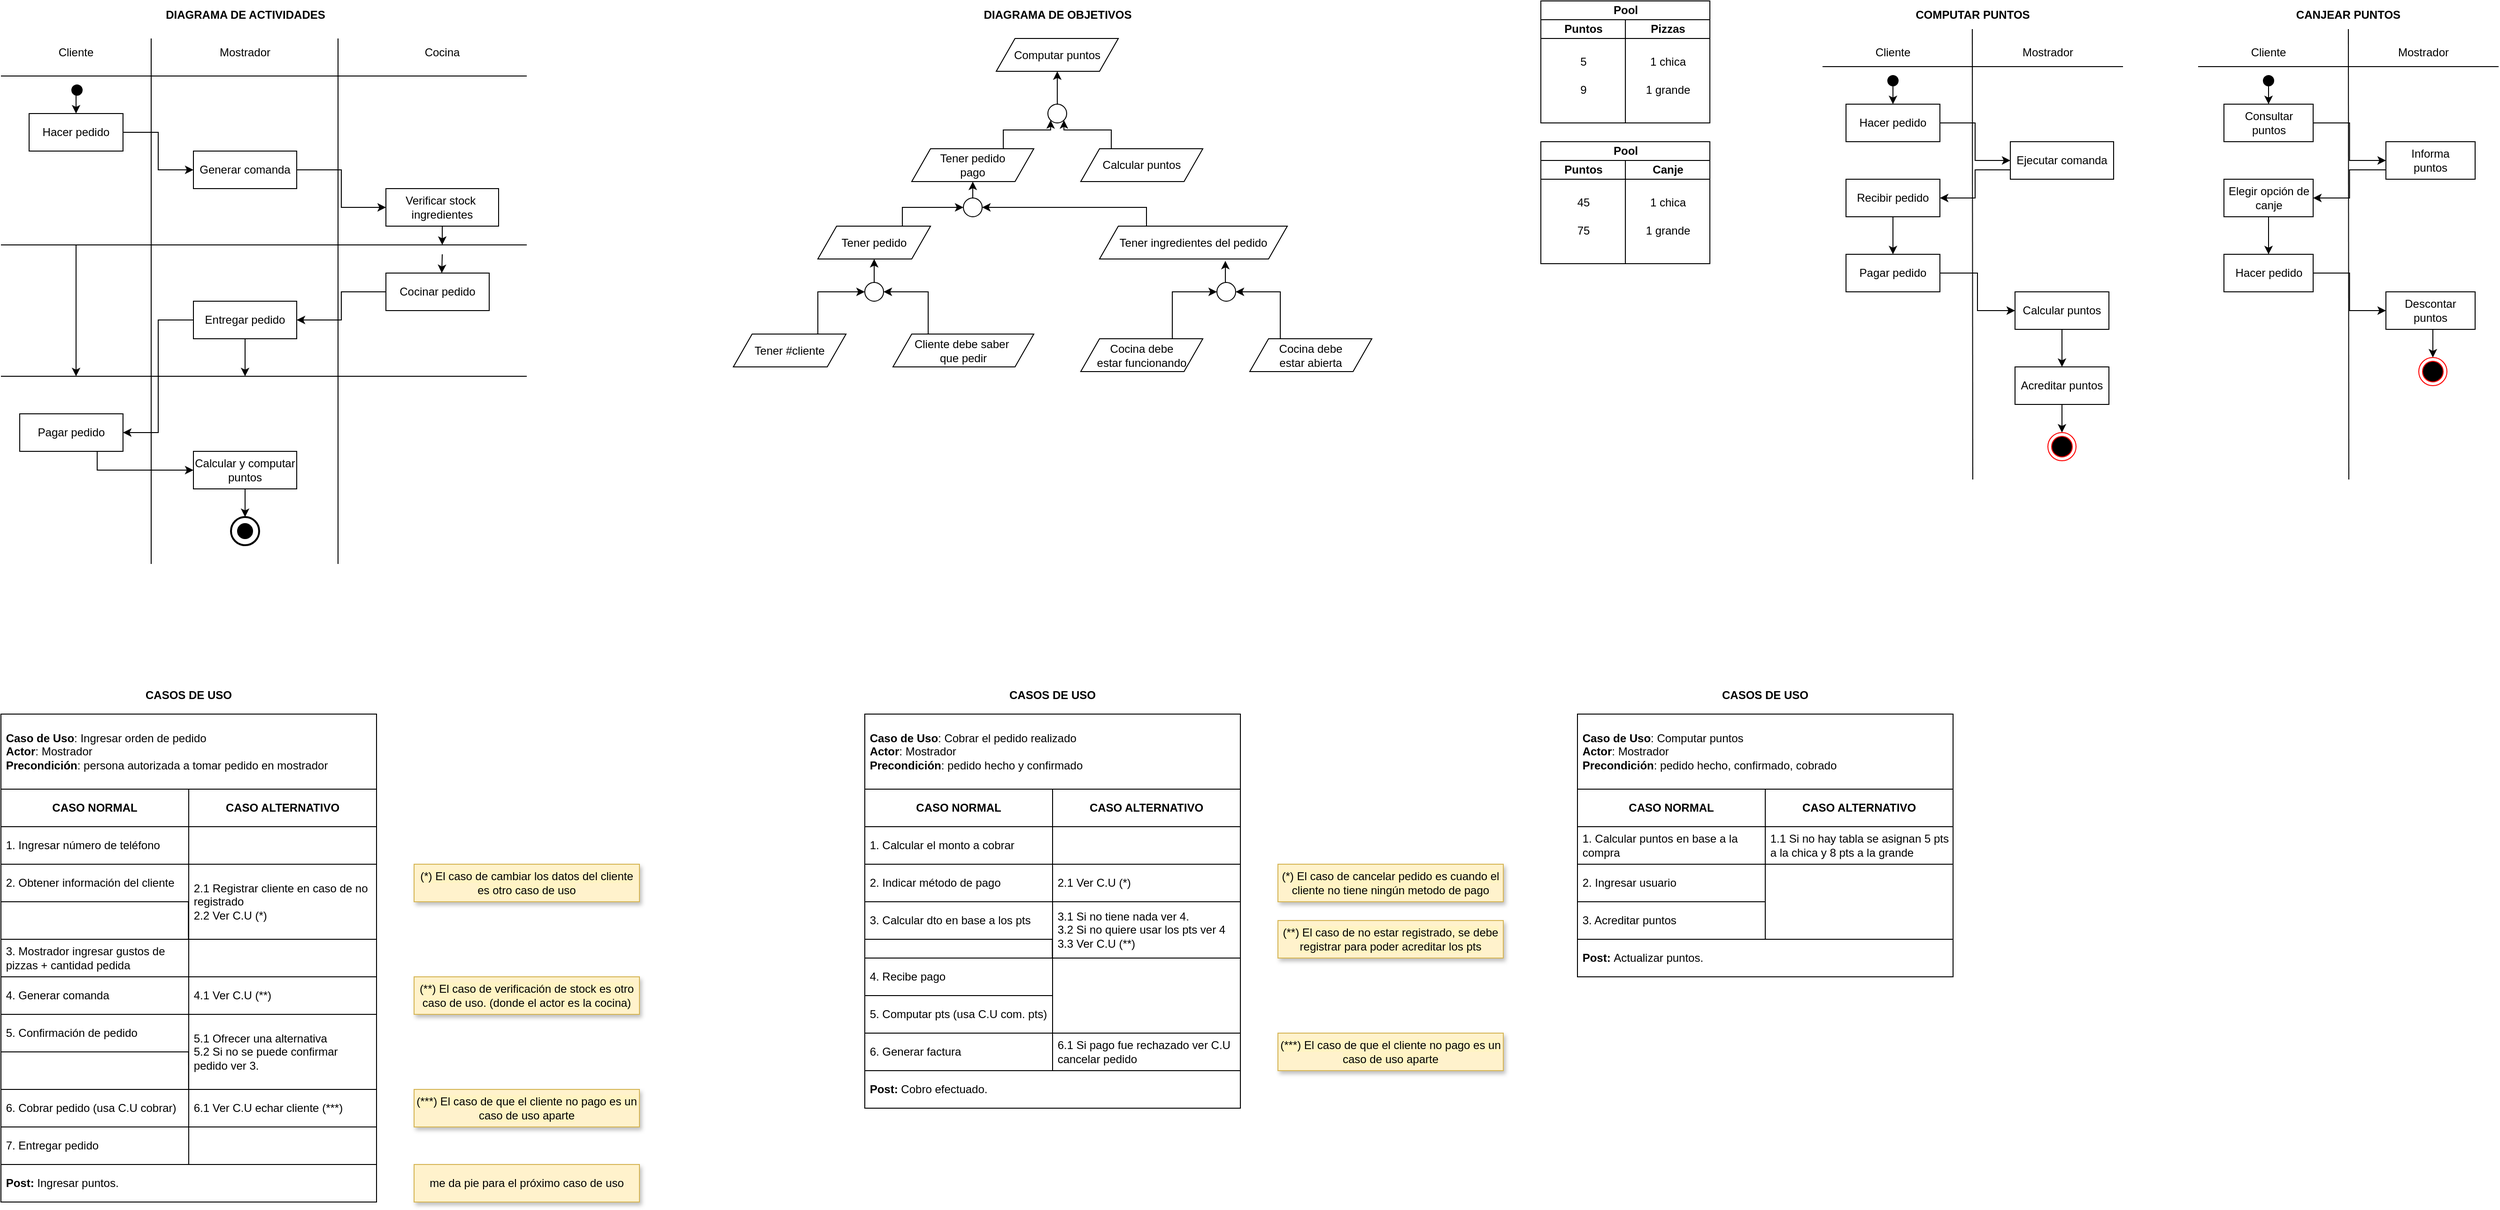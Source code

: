 <mxfile version="21.1.5" type="github">
  <diagram name="Página-1" id="UnZ4PWPG2ShkcQ402A7c">
    <mxGraphModel dx="1550" dy="751" grid="1" gridSize="10" guides="1" tooltips="1" connect="1" arrows="1" fold="1" page="1" pageScale="1" pageWidth="1200" pageHeight="1600" math="0" shadow="0">
      <root>
        <mxCell id="0" />
        <mxCell id="1" parent="0" />
        <mxCell id="7tXcXWrHPfZ0aU3fu_mt-1" value="" style="endArrow=none;html=1;rounded=0;" parent="1" edge="1">
          <mxGeometry width="50" height="50" relative="1" as="geometry">
            <mxPoint x="240" y="120" as="sourcePoint" />
            <mxPoint x="800" y="120" as="targetPoint" />
          </mxGeometry>
        </mxCell>
        <mxCell id="7tXcXWrHPfZ0aU3fu_mt-2" value="" style="endArrow=none;html=1;rounded=0;" parent="1" edge="1">
          <mxGeometry width="50" height="50" relative="1" as="geometry">
            <mxPoint x="400" y="640" as="sourcePoint" />
            <mxPoint x="400" y="80" as="targetPoint" />
          </mxGeometry>
        </mxCell>
        <mxCell id="7tXcXWrHPfZ0aU3fu_mt-3" value="" style="endArrow=none;html=1;rounded=0;" parent="1" edge="1">
          <mxGeometry width="50" height="50" relative="1" as="geometry">
            <mxPoint x="599" y="640" as="sourcePoint" />
            <mxPoint x="599" y="80" as="targetPoint" />
          </mxGeometry>
        </mxCell>
        <mxCell id="7tXcXWrHPfZ0aU3fu_mt-5" value="Cliente" style="text;html=1;strokeColor=none;fillColor=none;align=center;verticalAlign=middle;whiteSpace=wrap;rounded=0;" parent="1" vertex="1">
          <mxGeometry x="290" y="80" width="60" height="30" as="geometry" />
        </mxCell>
        <mxCell id="7tXcXWrHPfZ0aU3fu_mt-6" value="Mostrador" style="text;html=1;strokeColor=none;fillColor=none;align=center;verticalAlign=middle;whiteSpace=wrap;rounded=0;" parent="1" vertex="1">
          <mxGeometry x="470" y="80" width="60" height="30" as="geometry" />
        </mxCell>
        <mxCell id="7tXcXWrHPfZ0aU3fu_mt-7" value="Cocina" style="text;html=1;strokeColor=none;fillColor=none;align=center;verticalAlign=middle;whiteSpace=wrap;rounded=0;" parent="1" vertex="1">
          <mxGeometry x="680" y="80" width="60" height="30" as="geometry" />
        </mxCell>
        <mxCell id="7tXcXWrHPfZ0aU3fu_mt-25" style="edgeStyle=orthogonalEdgeStyle;rounded=0;orthogonalLoop=1;jettySize=auto;html=1;exitX=1;exitY=0.5;exitDx=0;exitDy=0;entryX=0;entryY=0.5;entryDx=0;entryDy=0;" parent="1" source="7tXcXWrHPfZ0aU3fu_mt-8" target="7tXcXWrHPfZ0aU3fu_mt-9" edge="1">
          <mxGeometry relative="1" as="geometry" />
        </mxCell>
        <mxCell id="7tXcXWrHPfZ0aU3fu_mt-8" value="Hacer pedido" style="rounded=0;whiteSpace=wrap;html=1;" parent="1" vertex="1">
          <mxGeometry x="270" y="160" width="100" height="40" as="geometry" />
        </mxCell>
        <mxCell id="7tXcXWrHPfZ0aU3fu_mt-26" style="edgeStyle=orthogonalEdgeStyle;rounded=0;orthogonalLoop=1;jettySize=auto;html=1;exitX=1;exitY=0.5;exitDx=0;exitDy=0;entryX=0;entryY=0.5;entryDx=0;entryDy=0;" parent="1" source="7tXcXWrHPfZ0aU3fu_mt-9" target="7tXcXWrHPfZ0aU3fu_mt-10" edge="1">
          <mxGeometry relative="1" as="geometry" />
        </mxCell>
        <mxCell id="7tXcXWrHPfZ0aU3fu_mt-9" value="Generar comanda" style="rounded=0;whiteSpace=wrap;html=1;" parent="1" vertex="1">
          <mxGeometry x="445" y="200" width="110" height="40" as="geometry" />
        </mxCell>
        <mxCell id="7tXcXWrHPfZ0aU3fu_mt-27" style="edgeStyle=orthogonalEdgeStyle;rounded=0;orthogonalLoop=1;jettySize=auto;html=1;exitX=0.5;exitY=1;exitDx=0;exitDy=0;" parent="1" source="7tXcXWrHPfZ0aU3fu_mt-10" edge="1">
          <mxGeometry relative="1" as="geometry">
            <mxPoint x="710" y="300" as="targetPoint" />
          </mxGeometry>
        </mxCell>
        <mxCell id="7tXcXWrHPfZ0aU3fu_mt-10" value="Verificar stock&amp;nbsp;&lt;br&gt;ingredientes" style="rounded=0;whiteSpace=wrap;html=1;" parent="1" vertex="1">
          <mxGeometry x="650" y="240" width="120" height="40" as="geometry" />
        </mxCell>
        <mxCell id="7tXcXWrHPfZ0aU3fu_mt-29" style="edgeStyle=orthogonalEdgeStyle;rounded=0;orthogonalLoop=1;jettySize=auto;html=1;exitX=0;exitY=0.5;exitDx=0;exitDy=0;entryX=1;entryY=0.5;entryDx=0;entryDy=0;" parent="1" source="7tXcXWrHPfZ0aU3fu_mt-11" target="7tXcXWrHPfZ0aU3fu_mt-12" edge="1">
          <mxGeometry relative="1" as="geometry" />
        </mxCell>
        <mxCell id="7tXcXWrHPfZ0aU3fu_mt-11" value="Cocinar pedido" style="rounded=0;whiteSpace=wrap;html=1;" parent="1" vertex="1">
          <mxGeometry x="650" y="330" width="110" height="40" as="geometry" />
        </mxCell>
        <mxCell id="7tXcXWrHPfZ0aU3fu_mt-30" style="edgeStyle=orthogonalEdgeStyle;rounded=0;orthogonalLoop=1;jettySize=auto;html=1;exitX=0.5;exitY=1;exitDx=0;exitDy=0;" parent="1" source="7tXcXWrHPfZ0aU3fu_mt-12" edge="1">
          <mxGeometry relative="1" as="geometry">
            <mxPoint x="500" y="440" as="targetPoint" />
          </mxGeometry>
        </mxCell>
        <mxCell id="7tXcXWrHPfZ0aU3fu_mt-31" style="edgeStyle=orthogonalEdgeStyle;rounded=0;orthogonalLoop=1;jettySize=auto;html=1;exitX=0;exitY=0.5;exitDx=0;exitDy=0;entryX=1;entryY=0.5;entryDx=0;entryDy=0;" parent="1" source="7tXcXWrHPfZ0aU3fu_mt-12" target="7tXcXWrHPfZ0aU3fu_mt-15" edge="1">
          <mxGeometry relative="1" as="geometry" />
        </mxCell>
        <mxCell id="7tXcXWrHPfZ0aU3fu_mt-12" value="Entregar pedido" style="rounded=0;whiteSpace=wrap;html=1;" parent="1" vertex="1">
          <mxGeometry x="445" y="360" width="110" height="40" as="geometry" />
        </mxCell>
        <mxCell id="7tXcXWrHPfZ0aU3fu_mt-13" value="" style="endArrow=none;html=1;rounded=0;" parent="1" edge="1">
          <mxGeometry width="50" height="50" relative="1" as="geometry">
            <mxPoint x="240" y="300" as="sourcePoint" />
            <mxPoint x="800" y="300" as="targetPoint" />
          </mxGeometry>
        </mxCell>
        <mxCell id="7tXcXWrHPfZ0aU3fu_mt-14" value="" style="endArrow=none;html=1;rounded=0;" parent="1" edge="1">
          <mxGeometry width="50" height="50" relative="1" as="geometry">
            <mxPoint x="240" y="440" as="sourcePoint" />
            <mxPoint x="800" y="440" as="targetPoint" />
          </mxGeometry>
        </mxCell>
        <mxCell id="7tXcXWrHPfZ0aU3fu_mt-32" style="edgeStyle=orthogonalEdgeStyle;rounded=0;orthogonalLoop=1;jettySize=auto;html=1;exitX=0.75;exitY=1;exitDx=0;exitDy=0;" parent="1" source="7tXcXWrHPfZ0aU3fu_mt-15" target="7tXcXWrHPfZ0aU3fu_mt-16" edge="1">
          <mxGeometry relative="1" as="geometry" />
        </mxCell>
        <mxCell id="7tXcXWrHPfZ0aU3fu_mt-15" value="Pagar pedido" style="rounded=0;whiteSpace=wrap;html=1;" parent="1" vertex="1">
          <mxGeometry x="260" y="480" width="110" height="40" as="geometry" />
        </mxCell>
        <mxCell id="7tXcXWrHPfZ0aU3fu_mt-33" style="edgeStyle=orthogonalEdgeStyle;rounded=0;orthogonalLoop=1;jettySize=auto;html=1;exitX=0.5;exitY=1;exitDx=0;exitDy=0;entryX=0.5;entryY=0;entryDx=0;entryDy=0;entryPerimeter=0;" parent="1" source="7tXcXWrHPfZ0aU3fu_mt-16" target="7tXcXWrHPfZ0aU3fu_mt-18" edge="1">
          <mxGeometry relative="1" as="geometry" />
        </mxCell>
        <mxCell id="7tXcXWrHPfZ0aU3fu_mt-16" value="Calcular y computar&lt;br&gt;puntos" style="rounded=0;whiteSpace=wrap;html=1;" parent="1" vertex="1">
          <mxGeometry x="445" y="520" width="110" height="40" as="geometry" />
        </mxCell>
        <mxCell id="7tXcXWrHPfZ0aU3fu_mt-20" value="" style="group" parent="1" vertex="1" connectable="0">
          <mxGeometry x="485" y="590" width="30" height="30" as="geometry" />
        </mxCell>
        <mxCell id="7tXcXWrHPfZ0aU3fu_mt-18" value="" style="strokeWidth=2;html=1;shape=mxgraph.flowchart.start_2;whiteSpace=wrap;" parent="7tXcXWrHPfZ0aU3fu_mt-20" vertex="1">
          <mxGeometry width="30" height="30" as="geometry" />
        </mxCell>
        <mxCell id="7tXcXWrHPfZ0aU3fu_mt-19" value="" style="strokeWidth=2;html=1;shape=mxgraph.flowchart.start_2;whiteSpace=wrap;fillColor=#000000;" parent="7tXcXWrHPfZ0aU3fu_mt-20" vertex="1">
          <mxGeometry x="7.5" y="7.5" width="15" height="15" as="geometry" />
        </mxCell>
        <mxCell id="7tXcXWrHPfZ0aU3fu_mt-24" style="edgeStyle=orthogonalEdgeStyle;rounded=0;orthogonalLoop=1;jettySize=auto;html=1;exitX=0.5;exitY=1;exitDx=0;exitDy=0;exitPerimeter=0;entryX=0.5;entryY=0;entryDx=0;entryDy=0;" parent="1" source="7tXcXWrHPfZ0aU3fu_mt-22" target="7tXcXWrHPfZ0aU3fu_mt-8" edge="1">
          <mxGeometry relative="1" as="geometry" />
        </mxCell>
        <mxCell id="7tXcXWrHPfZ0aU3fu_mt-22" value="" style="strokeWidth=2;html=1;shape=mxgraph.flowchart.start_2;whiteSpace=wrap;fillColor=#000000;" parent="1" vertex="1">
          <mxGeometry x="316" y="130" width="10" height="10" as="geometry" />
        </mxCell>
        <mxCell id="7tXcXWrHPfZ0aU3fu_mt-34" value="" style="endArrow=classic;html=1;rounded=0;" parent="1" edge="1">
          <mxGeometry width="50" height="50" relative="1" as="geometry">
            <mxPoint x="320" y="300" as="sourcePoint" />
            <mxPoint x="320" y="440" as="targetPoint" />
          </mxGeometry>
        </mxCell>
        <mxCell id="7tXcXWrHPfZ0aU3fu_mt-35" value="" style="endArrow=classic;html=1;rounded=0;" parent="1" edge="1">
          <mxGeometry width="50" height="50" relative="1" as="geometry">
            <mxPoint x="710" y="310" as="sourcePoint" />
            <mxPoint x="709.5" y="330" as="targetPoint" />
          </mxGeometry>
        </mxCell>
        <mxCell id="7tXcXWrHPfZ0aU3fu_mt-36" value="&lt;b&gt;DIAGRAMA DE ACTIVIDADES&lt;/b&gt;" style="text;html=1;strokeColor=none;fillColor=none;align=center;verticalAlign=middle;whiteSpace=wrap;rounded=0;" parent="1" vertex="1">
          <mxGeometry x="397.5" y="40" width="205" height="30" as="geometry" />
        </mxCell>
        <mxCell id="7tXcXWrHPfZ0aU3fu_mt-37" value="Computar puntos" style="shape=parallelogram;perimeter=parallelogramPerimeter;whiteSpace=wrap;html=1;fixedSize=1;" parent="1" vertex="1">
          <mxGeometry x="1300" y="80" width="130" height="35" as="geometry" />
        </mxCell>
        <mxCell id="7tXcXWrHPfZ0aU3fu_mt-39" style="edgeStyle=orthogonalEdgeStyle;rounded=0;orthogonalLoop=1;jettySize=auto;html=1;exitX=0.5;exitY=0;exitDx=0;exitDy=0;exitPerimeter=0;entryX=0.5;entryY=1;entryDx=0;entryDy=0;" parent="1" source="7tXcXWrHPfZ0aU3fu_mt-38" target="7tXcXWrHPfZ0aU3fu_mt-37" edge="1">
          <mxGeometry relative="1" as="geometry" />
        </mxCell>
        <mxCell id="7tXcXWrHPfZ0aU3fu_mt-38" value="" style="verticalLabelPosition=bottom;verticalAlign=top;html=1;shape=mxgraph.flowchart.on-page_reference;" parent="1" vertex="1">
          <mxGeometry x="1355" y="150" width="20" height="20" as="geometry" />
        </mxCell>
        <mxCell id="7tXcXWrHPfZ0aU3fu_mt-45" style="edgeStyle=orthogonalEdgeStyle;rounded=0;orthogonalLoop=1;jettySize=auto;html=1;exitX=0.25;exitY=0;exitDx=0;exitDy=0;entryX=0.855;entryY=0.855;entryDx=0;entryDy=0;entryPerimeter=0;" parent="1" source="7tXcXWrHPfZ0aU3fu_mt-40" target="7tXcXWrHPfZ0aU3fu_mt-38" edge="1">
          <mxGeometry relative="1" as="geometry" />
        </mxCell>
        <mxCell id="7tXcXWrHPfZ0aU3fu_mt-40" value="Calcular puntos" style="shape=parallelogram;perimeter=parallelogramPerimeter;whiteSpace=wrap;html=1;fixedSize=1;" parent="1" vertex="1">
          <mxGeometry x="1390" y="197.5" width="130" height="35" as="geometry" />
        </mxCell>
        <mxCell id="7tXcXWrHPfZ0aU3fu_mt-44" style="edgeStyle=orthogonalEdgeStyle;rounded=0;orthogonalLoop=1;jettySize=auto;html=1;exitX=0.75;exitY=0;exitDx=0;exitDy=0;entryX=0.145;entryY=0.855;entryDx=0;entryDy=0;entryPerimeter=0;" parent="1" source="7tXcXWrHPfZ0aU3fu_mt-41" target="7tXcXWrHPfZ0aU3fu_mt-38" edge="1">
          <mxGeometry relative="1" as="geometry" />
        </mxCell>
        <mxCell id="7tXcXWrHPfZ0aU3fu_mt-41" value="Tener pedido &lt;br&gt;pago" style="shape=parallelogram;perimeter=parallelogramPerimeter;whiteSpace=wrap;html=1;fixedSize=1;" parent="1" vertex="1">
          <mxGeometry x="1210" y="197.5" width="130" height="35" as="geometry" />
        </mxCell>
        <mxCell id="7tXcXWrHPfZ0aU3fu_mt-47" style="edgeStyle=orthogonalEdgeStyle;rounded=0;orthogonalLoop=1;jettySize=auto;html=1;exitX=0.5;exitY=0;exitDx=0;exitDy=0;exitPerimeter=0;entryX=0.5;entryY=1;entryDx=0;entryDy=0;" parent="1" source="7tXcXWrHPfZ0aU3fu_mt-46" target="7tXcXWrHPfZ0aU3fu_mt-41" edge="1">
          <mxGeometry relative="1" as="geometry" />
        </mxCell>
        <mxCell id="7tXcXWrHPfZ0aU3fu_mt-46" value="" style="verticalLabelPosition=bottom;verticalAlign=top;html=1;shape=mxgraph.flowchart.on-page_reference;" parent="1" vertex="1">
          <mxGeometry x="1265" y="250" width="20" height="20" as="geometry" />
        </mxCell>
        <mxCell id="7tXcXWrHPfZ0aU3fu_mt-49" style="edgeStyle=orthogonalEdgeStyle;rounded=0;orthogonalLoop=1;jettySize=auto;html=1;exitX=0.25;exitY=0;exitDx=0;exitDy=0;entryX=1;entryY=0.5;entryDx=0;entryDy=0;entryPerimeter=0;" parent="1" source="7tXcXWrHPfZ0aU3fu_mt-48" target="7tXcXWrHPfZ0aU3fu_mt-46" edge="1">
          <mxGeometry relative="1" as="geometry" />
        </mxCell>
        <mxCell id="7tXcXWrHPfZ0aU3fu_mt-48" value="Tener ingredientes del pedido" style="shape=parallelogram;perimeter=parallelogramPerimeter;whiteSpace=wrap;html=1;fixedSize=1;" parent="1" vertex="1">
          <mxGeometry x="1410" y="280" width="200" height="35" as="geometry" />
        </mxCell>
        <mxCell id="7tXcXWrHPfZ0aU3fu_mt-51" style="edgeStyle=orthogonalEdgeStyle;rounded=0;orthogonalLoop=1;jettySize=auto;html=1;exitX=0.75;exitY=0;exitDx=0;exitDy=0;entryX=0;entryY=0.5;entryDx=0;entryDy=0;entryPerimeter=0;" parent="1" source="7tXcXWrHPfZ0aU3fu_mt-50" target="7tXcXWrHPfZ0aU3fu_mt-46" edge="1">
          <mxGeometry relative="1" as="geometry" />
        </mxCell>
        <mxCell id="7tXcXWrHPfZ0aU3fu_mt-50" value="Tener pedido" style="shape=parallelogram;perimeter=parallelogramPerimeter;whiteSpace=wrap;html=1;fixedSize=1;" parent="1" vertex="1">
          <mxGeometry x="1110" y="280" width="120" height="35" as="geometry" />
        </mxCell>
        <mxCell id="7tXcXWrHPfZ0aU3fu_mt-54" style="edgeStyle=orthogonalEdgeStyle;rounded=0;orthogonalLoop=1;jettySize=auto;html=1;exitX=0.5;exitY=0;exitDx=0;exitDy=0;exitPerimeter=0;entryX=0.5;entryY=1;entryDx=0;entryDy=0;" parent="1" source="7tXcXWrHPfZ0aU3fu_mt-52" target="7tXcXWrHPfZ0aU3fu_mt-50" edge="1">
          <mxGeometry relative="1" as="geometry" />
        </mxCell>
        <mxCell id="7tXcXWrHPfZ0aU3fu_mt-52" value="" style="verticalLabelPosition=bottom;verticalAlign=top;html=1;shape=mxgraph.flowchart.on-page_reference;" parent="1" vertex="1">
          <mxGeometry x="1160" y="340" width="20" height="20" as="geometry" />
        </mxCell>
        <mxCell id="7tXcXWrHPfZ0aU3fu_mt-57" style="edgeStyle=orthogonalEdgeStyle;rounded=0;orthogonalLoop=1;jettySize=auto;html=1;exitX=0.75;exitY=0;exitDx=0;exitDy=0;entryX=0;entryY=0.5;entryDx=0;entryDy=0;entryPerimeter=0;" parent="1" source="7tXcXWrHPfZ0aU3fu_mt-55" target="7tXcXWrHPfZ0aU3fu_mt-52" edge="1">
          <mxGeometry relative="1" as="geometry" />
        </mxCell>
        <mxCell id="7tXcXWrHPfZ0aU3fu_mt-55" value="Tener #cliente" style="shape=parallelogram;perimeter=parallelogramPerimeter;whiteSpace=wrap;html=1;fixedSize=1;" parent="1" vertex="1">
          <mxGeometry x="1020" y="395" width="120" height="35" as="geometry" />
        </mxCell>
        <mxCell id="7tXcXWrHPfZ0aU3fu_mt-58" style="edgeStyle=orthogonalEdgeStyle;rounded=0;orthogonalLoop=1;jettySize=auto;html=1;exitX=0.25;exitY=0;exitDx=0;exitDy=0;entryX=1;entryY=0.5;entryDx=0;entryDy=0;entryPerimeter=0;" parent="1" source="7tXcXWrHPfZ0aU3fu_mt-56" target="7tXcXWrHPfZ0aU3fu_mt-52" edge="1">
          <mxGeometry relative="1" as="geometry" />
        </mxCell>
        <mxCell id="7tXcXWrHPfZ0aU3fu_mt-56" value="Cliente debe saber&amp;nbsp;&lt;br&gt;que pedir" style="shape=parallelogram;perimeter=parallelogramPerimeter;whiteSpace=wrap;html=1;fixedSize=1;" parent="1" vertex="1">
          <mxGeometry x="1190" y="395" width="150" height="35" as="geometry" />
        </mxCell>
        <mxCell id="7tXcXWrHPfZ0aU3fu_mt-60" style="edgeStyle=orthogonalEdgeStyle;rounded=0;orthogonalLoop=1;jettySize=auto;html=1;exitX=0.5;exitY=0;exitDx=0;exitDy=0;exitPerimeter=0;entryX=0.67;entryY=1.057;entryDx=0;entryDy=0;entryPerimeter=0;" parent="1" source="7tXcXWrHPfZ0aU3fu_mt-59" target="7tXcXWrHPfZ0aU3fu_mt-48" edge="1">
          <mxGeometry relative="1" as="geometry" />
        </mxCell>
        <mxCell id="7tXcXWrHPfZ0aU3fu_mt-59" value="" style="verticalLabelPosition=bottom;verticalAlign=top;html=1;shape=mxgraph.flowchart.on-page_reference;" parent="1" vertex="1">
          <mxGeometry x="1535" y="340" width="20" height="20" as="geometry" />
        </mxCell>
        <mxCell id="7tXcXWrHPfZ0aU3fu_mt-64" style="edgeStyle=orthogonalEdgeStyle;rounded=0;orthogonalLoop=1;jettySize=auto;html=1;exitX=0.25;exitY=0;exitDx=0;exitDy=0;entryX=1;entryY=0.5;entryDx=0;entryDy=0;entryPerimeter=0;" parent="1" source="7tXcXWrHPfZ0aU3fu_mt-61" target="7tXcXWrHPfZ0aU3fu_mt-59" edge="1">
          <mxGeometry relative="1" as="geometry" />
        </mxCell>
        <mxCell id="7tXcXWrHPfZ0aU3fu_mt-61" value="Cocina debe &lt;br&gt;estar&amp;nbsp;abierta" style="shape=parallelogram;perimeter=parallelogramPerimeter;whiteSpace=wrap;html=1;fixedSize=1;" parent="1" vertex="1">
          <mxGeometry x="1570" y="400" width="130" height="35" as="geometry" />
        </mxCell>
        <mxCell id="7tXcXWrHPfZ0aU3fu_mt-63" style="edgeStyle=orthogonalEdgeStyle;rounded=0;orthogonalLoop=1;jettySize=auto;html=1;exitX=0.75;exitY=0;exitDx=0;exitDy=0;entryX=0;entryY=0.5;entryDx=0;entryDy=0;entryPerimeter=0;" parent="1" source="7tXcXWrHPfZ0aU3fu_mt-62" target="7tXcXWrHPfZ0aU3fu_mt-59" edge="1">
          <mxGeometry relative="1" as="geometry" />
        </mxCell>
        <mxCell id="7tXcXWrHPfZ0aU3fu_mt-62" value="Cocina debe &lt;br&gt;estar funcionando" style="shape=parallelogram;perimeter=parallelogramPerimeter;whiteSpace=wrap;html=1;fixedSize=1;" parent="1" vertex="1">
          <mxGeometry x="1390" y="400" width="130" height="35" as="geometry" />
        </mxCell>
        <mxCell id="7tXcXWrHPfZ0aU3fu_mt-65" value="&lt;b&gt;DIAGRAMA DE OBJETIVOS&lt;/b&gt;" style="text;html=1;strokeColor=none;fillColor=none;align=center;verticalAlign=middle;whiteSpace=wrap;rounded=0;" parent="1" vertex="1">
          <mxGeometry x="1262.5" y="40" width="205" height="30" as="geometry" />
        </mxCell>
        <mxCell id="7tXcXWrHPfZ0aU3fu_mt-66" value="Pool" style="swimlane;childLayout=stackLayout;resizeParent=1;resizeParentMax=0;startSize=20;html=1;" parent="1" vertex="1">
          <mxGeometry x="1880" y="40" width="180" height="130" as="geometry">
            <mxRectangle x="860" y="470" width="70" height="30" as="alternateBounds" />
          </mxGeometry>
        </mxCell>
        <mxCell id="7tXcXWrHPfZ0aU3fu_mt-67" value="Puntos" style="swimlane;startSize=20;html=1;" parent="7tXcXWrHPfZ0aU3fu_mt-66" vertex="1">
          <mxGeometry y="20" width="90" height="110" as="geometry" />
        </mxCell>
        <mxCell id="7tXcXWrHPfZ0aU3fu_mt-72" value="9" style="text;html=1;align=center;verticalAlign=middle;resizable=0;points=[];autosize=1;strokeColor=none;fillColor=none;" parent="7tXcXWrHPfZ0aU3fu_mt-67" vertex="1">
          <mxGeometry x="30.0" y="60" width="30" height="30" as="geometry" />
        </mxCell>
        <mxCell id="7tXcXWrHPfZ0aU3fu_mt-70" value="5" style="text;html=1;align=center;verticalAlign=middle;resizable=0;points=[];autosize=1;strokeColor=none;fillColor=none;" parent="7tXcXWrHPfZ0aU3fu_mt-67" vertex="1">
          <mxGeometry x="30" y="30" width="30" height="30" as="geometry" />
        </mxCell>
        <mxCell id="7tXcXWrHPfZ0aU3fu_mt-68" value="Pizzas" style="swimlane;startSize=20;html=1;" parent="7tXcXWrHPfZ0aU3fu_mt-66" vertex="1">
          <mxGeometry x="90" y="20" width="90" height="110" as="geometry" />
        </mxCell>
        <mxCell id="7tXcXWrHPfZ0aU3fu_mt-71" value="1 chica" style="text;html=1;align=center;verticalAlign=middle;resizable=0;points=[];autosize=1;strokeColor=none;fillColor=none;" parent="7tXcXWrHPfZ0aU3fu_mt-68" vertex="1">
          <mxGeometry x="15.0" y="30" width="60" height="30" as="geometry" />
        </mxCell>
        <mxCell id="7tXcXWrHPfZ0aU3fu_mt-73" value="1 grande" style="text;html=1;align=center;verticalAlign=middle;resizable=0;points=[];autosize=1;strokeColor=none;fillColor=none;" parent="7tXcXWrHPfZ0aU3fu_mt-68" vertex="1">
          <mxGeometry x="10.0" y="60" width="70" height="30" as="geometry" />
        </mxCell>
        <mxCell id="7tXcXWrHPfZ0aU3fu_mt-76" value="Pool" style="swimlane;childLayout=stackLayout;resizeParent=1;resizeParentMax=0;startSize=20;html=1;" parent="1" vertex="1">
          <mxGeometry x="1880" y="190" width="180" height="130" as="geometry">
            <mxRectangle x="860" y="470" width="70" height="30" as="alternateBounds" />
          </mxGeometry>
        </mxCell>
        <mxCell id="7tXcXWrHPfZ0aU3fu_mt-77" value="Puntos" style="swimlane;startSize=20;html=1;" parent="7tXcXWrHPfZ0aU3fu_mt-76" vertex="1">
          <mxGeometry y="20" width="90" height="110" as="geometry" />
        </mxCell>
        <mxCell id="7tXcXWrHPfZ0aU3fu_mt-78" value="75" style="text;html=1;align=center;verticalAlign=middle;resizable=0;points=[];autosize=1;strokeColor=none;fillColor=none;" parent="7tXcXWrHPfZ0aU3fu_mt-77" vertex="1">
          <mxGeometry x="25.0" y="60" width="40" height="30" as="geometry" />
        </mxCell>
        <mxCell id="7tXcXWrHPfZ0aU3fu_mt-79" value="45" style="text;html=1;align=center;verticalAlign=middle;resizable=0;points=[];autosize=1;strokeColor=none;fillColor=none;" parent="7tXcXWrHPfZ0aU3fu_mt-77" vertex="1">
          <mxGeometry x="25" y="30" width="40" height="30" as="geometry" />
        </mxCell>
        <mxCell id="7tXcXWrHPfZ0aU3fu_mt-80" value="Canje" style="swimlane;startSize=20;html=1;" parent="7tXcXWrHPfZ0aU3fu_mt-76" vertex="1">
          <mxGeometry x="90" y="20" width="90" height="110" as="geometry" />
        </mxCell>
        <mxCell id="7tXcXWrHPfZ0aU3fu_mt-81" value="1 chica" style="text;html=1;align=center;verticalAlign=middle;resizable=0;points=[];autosize=1;strokeColor=none;fillColor=none;" parent="7tXcXWrHPfZ0aU3fu_mt-80" vertex="1">
          <mxGeometry x="15.0" y="30" width="60" height="30" as="geometry" />
        </mxCell>
        <mxCell id="7tXcXWrHPfZ0aU3fu_mt-82" value="1 grande" style="text;html=1;align=center;verticalAlign=middle;resizable=0;points=[];autosize=1;strokeColor=none;fillColor=none;" parent="7tXcXWrHPfZ0aU3fu_mt-80" vertex="1">
          <mxGeometry x="10.0" y="60" width="70" height="30" as="geometry" />
        </mxCell>
        <mxCell id="7tXcXWrHPfZ0aU3fu_mt-83" value="" style="line;strokeWidth=1;rotatable=0;dashed=0;labelPosition=right;align=left;verticalAlign=middle;spacingTop=0;spacingLeft=6;points=[];portConstraint=eastwest;" parent="1" vertex="1">
          <mxGeometry x="2180" y="105" width="320" height="10" as="geometry" />
        </mxCell>
        <mxCell id="7tXcXWrHPfZ0aU3fu_mt-85" value="" style="endArrow=none;html=1;rounded=0;" parent="1" edge="1">
          <mxGeometry width="50" height="50" relative="1" as="geometry">
            <mxPoint x="2339.5" y="70" as="sourcePoint" />
            <mxPoint x="2340" y="550" as="targetPoint" />
          </mxGeometry>
        </mxCell>
        <mxCell id="7tXcXWrHPfZ0aU3fu_mt-86" value="Cliente" style="text;html=1;strokeColor=none;fillColor=none;align=center;verticalAlign=middle;whiteSpace=wrap;rounded=0;" parent="1" vertex="1">
          <mxGeometry x="2225" y="80" width="60" height="30" as="geometry" />
        </mxCell>
        <mxCell id="7tXcXWrHPfZ0aU3fu_mt-87" value="Mostrador" style="text;html=1;strokeColor=none;fillColor=none;align=center;verticalAlign=middle;whiteSpace=wrap;rounded=0;" parent="1" vertex="1">
          <mxGeometry x="2390" y="80" width="60" height="30" as="geometry" />
        </mxCell>
        <mxCell id="7tXcXWrHPfZ0aU3fu_mt-88" value="&lt;b&gt;COMPUTAR PUNTOS&lt;/b&gt;" style="text;html=1;strokeColor=none;fillColor=none;align=center;verticalAlign=middle;whiteSpace=wrap;rounded=0;" parent="1" vertex="1">
          <mxGeometry x="2265" y="40" width="150" height="30" as="geometry" />
        </mxCell>
        <mxCell id="7tXcXWrHPfZ0aU3fu_mt-98" style="edgeStyle=orthogonalEdgeStyle;rounded=0;orthogonalLoop=1;jettySize=auto;html=1;exitX=0.5;exitY=1;exitDx=0;exitDy=0;exitPerimeter=0;entryX=0.5;entryY=0;entryDx=0;entryDy=0;" parent="1" source="7tXcXWrHPfZ0aU3fu_mt-89" target="7tXcXWrHPfZ0aU3fu_mt-90" edge="1">
          <mxGeometry relative="1" as="geometry" />
        </mxCell>
        <mxCell id="7tXcXWrHPfZ0aU3fu_mt-89" value="" style="strokeWidth=2;html=1;shape=mxgraph.flowchart.start_2;whiteSpace=wrap;fillColor=#000000;" parent="1" vertex="1">
          <mxGeometry x="2250" y="120" width="10" height="10" as="geometry" />
        </mxCell>
        <mxCell id="7tXcXWrHPfZ0aU3fu_mt-99" style="edgeStyle=orthogonalEdgeStyle;rounded=0;orthogonalLoop=1;jettySize=auto;html=1;exitX=1;exitY=0.5;exitDx=0;exitDy=0;entryX=0;entryY=0.5;entryDx=0;entryDy=0;" parent="1" source="7tXcXWrHPfZ0aU3fu_mt-90" target="7tXcXWrHPfZ0aU3fu_mt-91" edge="1">
          <mxGeometry relative="1" as="geometry" />
        </mxCell>
        <mxCell id="7tXcXWrHPfZ0aU3fu_mt-90" value="Hacer pedido" style="rounded=0;whiteSpace=wrap;html=1;" parent="1" vertex="1">
          <mxGeometry x="2205" y="150" width="100" height="40" as="geometry" />
        </mxCell>
        <mxCell id="7tXcXWrHPfZ0aU3fu_mt-100" style="edgeStyle=orthogonalEdgeStyle;rounded=0;orthogonalLoop=1;jettySize=auto;html=1;exitX=0;exitY=0.75;exitDx=0;exitDy=0;entryX=1;entryY=0.5;entryDx=0;entryDy=0;" parent="1" source="7tXcXWrHPfZ0aU3fu_mt-91" target="7tXcXWrHPfZ0aU3fu_mt-93" edge="1">
          <mxGeometry relative="1" as="geometry" />
        </mxCell>
        <mxCell id="7tXcXWrHPfZ0aU3fu_mt-91" value="Ejecutar comanda" style="rounded=0;whiteSpace=wrap;html=1;" parent="1" vertex="1">
          <mxGeometry x="2380" y="190" width="110" height="40" as="geometry" />
        </mxCell>
        <mxCell id="7tXcXWrHPfZ0aU3fu_mt-101" style="edgeStyle=orthogonalEdgeStyle;rounded=0;orthogonalLoop=1;jettySize=auto;html=1;exitX=0.5;exitY=1;exitDx=0;exitDy=0;entryX=0.5;entryY=0;entryDx=0;entryDy=0;" parent="1" source="7tXcXWrHPfZ0aU3fu_mt-93" target="7tXcXWrHPfZ0aU3fu_mt-94" edge="1">
          <mxGeometry relative="1" as="geometry" />
        </mxCell>
        <mxCell id="7tXcXWrHPfZ0aU3fu_mt-93" value="Recibir pedido" style="rounded=0;whiteSpace=wrap;html=1;" parent="1" vertex="1">
          <mxGeometry x="2205" y="230" width="100" height="40" as="geometry" />
        </mxCell>
        <mxCell id="7tXcXWrHPfZ0aU3fu_mt-102" style="edgeStyle=orthogonalEdgeStyle;rounded=0;orthogonalLoop=1;jettySize=auto;html=1;exitX=1;exitY=0.5;exitDx=0;exitDy=0;entryX=0;entryY=0.5;entryDx=0;entryDy=0;" parent="1" source="7tXcXWrHPfZ0aU3fu_mt-94" target="7tXcXWrHPfZ0aU3fu_mt-95" edge="1">
          <mxGeometry relative="1" as="geometry" />
        </mxCell>
        <mxCell id="7tXcXWrHPfZ0aU3fu_mt-94" value="Pagar pedido" style="rounded=0;whiteSpace=wrap;html=1;" parent="1" vertex="1">
          <mxGeometry x="2205" y="310" width="100" height="40" as="geometry" />
        </mxCell>
        <mxCell id="7tXcXWrHPfZ0aU3fu_mt-103" style="edgeStyle=orthogonalEdgeStyle;rounded=0;orthogonalLoop=1;jettySize=auto;html=1;exitX=0.5;exitY=1;exitDx=0;exitDy=0;entryX=0.5;entryY=0;entryDx=0;entryDy=0;" parent="1" source="7tXcXWrHPfZ0aU3fu_mt-95" target="7tXcXWrHPfZ0aU3fu_mt-96" edge="1">
          <mxGeometry relative="1" as="geometry" />
        </mxCell>
        <mxCell id="7tXcXWrHPfZ0aU3fu_mt-95" value="Calcular puntos" style="rounded=0;whiteSpace=wrap;html=1;" parent="1" vertex="1">
          <mxGeometry x="2385" y="350" width="100" height="40" as="geometry" />
        </mxCell>
        <mxCell id="7tXcXWrHPfZ0aU3fu_mt-104" style="edgeStyle=orthogonalEdgeStyle;rounded=0;orthogonalLoop=1;jettySize=auto;html=1;exitX=0.5;exitY=1;exitDx=0;exitDy=0;" parent="1" source="7tXcXWrHPfZ0aU3fu_mt-96" target="7tXcXWrHPfZ0aU3fu_mt-97" edge="1">
          <mxGeometry relative="1" as="geometry" />
        </mxCell>
        <mxCell id="7tXcXWrHPfZ0aU3fu_mt-96" value="Acreditar puntos" style="rounded=0;whiteSpace=wrap;html=1;" parent="1" vertex="1">
          <mxGeometry x="2385" y="430" width="100" height="40" as="geometry" />
        </mxCell>
        <mxCell id="7tXcXWrHPfZ0aU3fu_mt-97" value="" style="ellipse;html=1;shape=endState;fillColor=#000000;strokeColor=#ff0000;" parent="1" vertex="1">
          <mxGeometry x="2420" y="500" width="30" height="30" as="geometry" />
        </mxCell>
        <mxCell id="7tXcXWrHPfZ0aU3fu_mt-105" value="" style="line;strokeWidth=1;rotatable=0;dashed=0;labelPosition=right;align=left;verticalAlign=middle;spacingTop=0;spacingLeft=6;points=[];portConstraint=eastwest;" parent="1" vertex="1">
          <mxGeometry x="2580" y="105" width="320" height="10" as="geometry" />
        </mxCell>
        <mxCell id="7tXcXWrHPfZ0aU3fu_mt-106" value="Cliente" style="text;html=1;strokeColor=none;fillColor=none;align=center;verticalAlign=middle;whiteSpace=wrap;rounded=0;" parent="1" vertex="1">
          <mxGeometry x="2625" y="80" width="60" height="30" as="geometry" />
        </mxCell>
        <mxCell id="7tXcXWrHPfZ0aU3fu_mt-107" value="Mostrador" style="text;html=1;strokeColor=none;fillColor=none;align=center;verticalAlign=middle;whiteSpace=wrap;rounded=0;" parent="1" vertex="1">
          <mxGeometry x="2790" y="80" width="60" height="30" as="geometry" />
        </mxCell>
        <mxCell id="7tXcXWrHPfZ0aU3fu_mt-108" style="edgeStyle=orthogonalEdgeStyle;rounded=0;orthogonalLoop=1;jettySize=auto;html=1;exitX=0.5;exitY=1;exitDx=0;exitDy=0;exitPerimeter=0;entryX=0.5;entryY=0;entryDx=0;entryDy=0;" parent="1" source="7tXcXWrHPfZ0aU3fu_mt-109" target="7tXcXWrHPfZ0aU3fu_mt-110" edge="1">
          <mxGeometry relative="1" as="geometry" />
        </mxCell>
        <mxCell id="7tXcXWrHPfZ0aU3fu_mt-109" value="" style="strokeWidth=2;html=1;shape=mxgraph.flowchart.start_2;whiteSpace=wrap;fillColor=#000000;" parent="1" vertex="1">
          <mxGeometry x="2650" y="120" width="10" height="10" as="geometry" />
        </mxCell>
        <mxCell id="7tXcXWrHPfZ0aU3fu_mt-114" style="edgeStyle=orthogonalEdgeStyle;rounded=0;orthogonalLoop=1;jettySize=auto;html=1;exitX=1;exitY=0.5;exitDx=0;exitDy=0;entryX=0;entryY=0.5;entryDx=0;entryDy=0;" parent="1" source="7tXcXWrHPfZ0aU3fu_mt-110" target="7tXcXWrHPfZ0aU3fu_mt-112" edge="1">
          <mxGeometry relative="1" as="geometry" />
        </mxCell>
        <mxCell id="7tXcXWrHPfZ0aU3fu_mt-110" value="Consultar &lt;br&gt;puntos" style="rounded=0;whiteSpace=wrap;html=1;" parent="1" vertex="1">
          <mxGeometry x="2607.5" y="150" width="95" height="40" as="geometry" />
        </mxCell>
        <mxCell id="7tXcXWrHPfZ0aU3fu_mt-111" value="" style="endArrow=none;html=1;rounded=0;" parent="1" edge="1">
          <mxGeometry width="50" height="50" relative="1" as="geometry">
            <mxPoint x="2740" y="70" as="sourcePoint" />
            <mxPoint x="2740.5" y="550" as="targetPoint" />
          </mxGeometry>
        </mxCell>
        <mxCell id="7tXcXWrHPfZ0aU3fu_mt-116" style="edgeStyle=orthogonalEdgeStyle;rounded=0;orthogonalLoop=1;jettySize=auto;html=1;exitX=0;exitY=0.75;exitDx=0;exitDy=0;entryX=1;entryY=0.5;entryDx=0;entryDy=0;" parent="1" source="7tXcXWrHPfZ0aU3fu_mt-112" target="7tXcXWrHPfZ0aU3fu_mt-113" edge="1">
          <mxGeometry relative="1" as="geometry" />
        </mxCell>
        <mxCell id="7tXcXWrHPfZ0aU3fu_mt-112" value="Informa&lt;br&gt;puntos" style="rounded=0;whiteSpace=wrap;html=1;" parent="1" vertex="1">
          <mxGeometry x="2780" y="190" width="95" height="40" as="geometry" />
        </mxCell>
        <mxCell id="7tXcXWrHPfZ0aU3fu_mt-120" style="edgeStyle=orthogonalEdgeStyle;rounded=0;orthogonalLoop=1;jettySize=auto;html=1;exitX=0.5;exitY=1;exitDx=0;exitDy=0;" parent="1" source="7tXcXWrHPfZ0aU3fu_mt-113" target="7tXcXWrHPfZ0aU3fu_mt-117" edge="1">
          <mxGeometry relative="1" as="geometry" />
        </mxCell>
        <mxCell id="7tXcXWrHPfZ0aU3fu_mt-113" value="Elegir opción de&lt;br&gt;canje" style="rounded=0;whiteSpace=wrap;html=1;" parent="1" vertex="1">
          <mxGeometry x="2607.5" y="230" width="95" height="40" as="geometry" />
        </mxCell>
        <mxCell id="7tXcXWrHPfZ0aU3fu_mt-121" style="edgeStyle=orthogonalEdgeStyle;rounded=0;orthogonalLoop=1;jettySize=auto;html=1;exitX=1;exitY=0.5;exitDx=0;exitDy=0;entryX=0;entryY=0.5;entryDx=0;entryDy=0;" parent="1" source="7tXcXWrHPfZ0aU3fu_mt-117" target="7tXcXWrHPfZ0aU3fu_mt-118" edge="1">
          <mxGeometry relative="1" as="geometry" />
        </mxCell>
        <mxCell id="7tXcXWrHPfZ0aU3fu_mt-117" value="Hacer pedido" style="rounded=0;whiteSpace=wrap;html=1;" parent="1" vertex="1">
          <mxGeometry x="2607.5" y="310" width="95" height="40" as="geometry" />
        </mxCell>
        <mxCell id="7tXcXWrHPfZ0aU3fu_mt-122" style="edgeStyle=orthogonalEdgeStyle;rounded=0;orthogonalLoop=1;jettySize=auto;html=1;exitX=0.5;exitY=1;exitDx=0;exitDy=0;entryX=0.5;entryY=0;entryDx=0;entryDy=0;" parent="1" source="7tXcXWrHPfZ0aU3fu_mt-118" target="7tXcXWrHPfZ0aU3fu_mt-119" edge="1">
          <mxGeometry relative="1" as="geometry" />
        </mxCell>
        <mxCell id="7tXcXWrHPfZ0aU3fu_mt-118" value="Descontar puntos" style="rounded=0;whiteSpace=wrap;html=1;" parent="1" vertex="1">
          <mxGeometry x="2780" y="350" width="95" height="40" as="geometry" />
        </mxCell>
        <mxCell id="7tXcXWrHPfZ0aU3fu_mt-119" value="" style="ellipse;html=1;shape=endState;fillColor=#000000;strokeColor=#ff0000;" parent="1" vertex="1">
          <mxGeometry x="2815" y="420" width="30" height="30" as="geometry" />
        </mxCell>
        <mxCell id="7tXcXWrHPfZ0aU3fu_mt-123" value="&lt;b&gt;CANJEAR PUNTOS&lt;/b&gt;" style="text;html=1;strokeColor=none;fillColor=none;align=center;verticalAlign=middle;whiteSpace=wrap;rounded=0;" parent="1" vertex="1">
          <mxGeometry x="2665" y="40" width="150" height="30" as="geometry" />
        </mxCell>
        <mxCell id="zKoXixLvFHGbxN4Ucc15-1" value="" style="endArrow=none;html=1;rounded=0;exitX=0;exitY=1;exitDx=0;exitDy=0;" edge="1" parent="1" source="zKoXixLvFHGbxN4Ucc15-24">
          <mxGeometry width="50" height="50" relative="1" as="geometry">
            <mxPoint x="240" y="1320" as="sourcePoint" />
            <mxPoint x="240" y="880" as="targetPoint" />
          </mxGeometry>
        </mxCell>
        <mxCell id="zKoXixLvFHGbxN4Ucc15-2" value="" style="endArrow=none;html=1;rounded=0;exitX=0.5;exitY=1;exitDx=0;exitDy=0;" edge="1" parent="1" source="zKoXixLvFHGbxN4Ucc15-24">
          <mxGeometry width="50" height="50" relative="1" as="geometry">
            <mxPoint x="439.5" y="1320" as="sourcePoint" />
            <mxPoint x="439.5" y="880" as="targetPoint" />
          </mxGeometry>
        </mxCell>
        <mxCell id="zKoXixLvFHGbxN4Ucc15-3" value="" style="endArrow=none;html=1;rounded=0;exitX=1;exitY=1;exitDx=0;exitDy=0;" edge="1" parent="1" source="zKoXixLvFHGbxN4Ucc15-24">
          <mxGeometry width="50" height="50" relative="1" as="geometry">
            <mxPoint x="640" y="1320" as="sourcePoint" />
            <mxPoint x="640" y="880" as="targetPoint" />
          </mxGeometry>
        </mxCell>
        <mxCell id="zKoXixLvFHGbxN4Ucc15-4" value="&lt;b&gt;&amp;nbsp;Caso de Uso&lt;/b&gt;: Ingresar orden de pedido&lt;br&gt;&lt;b&gt;&amp;nbsp;Actor&lt;/b&gt;: Mostrador&amp;nbsp;&lt;br&gt;&lt;b&gt;&amp;nbsp;Precondición&lt;/b&gt;: persona autorizada a tomar pedido en mostrador" style="rounded=0;whiteSpace=wrap;html=1;align=left;" vertex="1" parent="1">
          <mxGeometry x="240" y="800" width="400" height="80" as="geometry" />
        </mxCell>
        <mxCell id="zKoXixLvFHGbxN4Ucc15-7" value="&amp;nbsp;1. Ingresar número de teléfono" style="rounded=0;whiteSpace=wrap;html=1;align=left;" vertex="1" parent="1">
          <mxGeometry x="240" y="920" width="200" height="40" as="geometry" />
        </mxCell>
        <mxCell id="zKoXixLvFHGbxN4Ucc15-8" value="CASO NORMAL" style="rounded=0;whiteSpace=wrap;html=1;fontStyle=1" vertex="1" parent="1">
          <mxGeometry x="240" y="880" width="200" height="40" as="geometry" />
        </mxCell>
        <mxCell id="zKoXixLvFHGbxN4Ucc15-9" value="CASO ALTERNATIVO" style="rounded=0;whiteSpace=wrap;html=1;fontStyle=1" vertex="1" parent="1">
          <mxGeometry x="440" y="880" width="200" height="40" as="geometry" />
        </mxCell>
        <mxCell id="zKoXixLvFHGbxN4Ucc15-10" value="&amp;nbsp;2.1 Registrar cliente en caso de no&amp;nbsp; &amp;nbsp;registrado&lt;br&gt;&amp;nbsp;2.2 Ver C.U (*)" style="rounded=0;whiteSpace=wrap;html=1;align=left;" vertex="1" parent="1">
          <mxGeometry x="440" y="960" width="200" height="80" as="geometry" />
        </mxCell>
        <mxCell id="zKoXixLvFHGbxN4Ucc15-11" value="&amp;nbsp;2. Obtener información del cliente" style="rounded=0;whiteSpace=wrap;html=1;align=left;" vertex="1" parent="1">
          <mxGeometry x="240" y="960" width="200" height="40" as="geometry" />
        </mxCell>
        <mxCell id="zKoXixLvFHGbxN4Ucc15-13" value="&lt;span style=&quot;background-color: rgb(255, 244, 195);&quot;&gt;&lt;span style=&quot;color: rgb(0, 0, 0); font-family: Helvetica; font-size: 12px; font-style: normal; font-variant-ligatures: normal; font-variant-caps: normal; font-weight: 400; letter-spacing: normal; orphans: 2; text-align: center; text-indent: 0px; text-transform: none; widows: 2; word-spacing: 0px; -webkit-text-stroke-width: 0px; text-decoration-thickness: initial; text-decoration-style: initial; text-decoration-color: initial; float: none; display: inline !important;&quot;&gt;(*) El caso de cambiar los datos del cliente es otro caso de uso&lt;/span&gt;&lt;br&gt;&lt;/span&gt;" style="rounded=0;whiteSpace=wrap;html=1;fillColor=#fff2cc;strokeColor=#d6b656;strokeWidth=1;shadow=1;glass=0;" vertex="1" parent="1">
          <mxGeometry x="680" y="960" width="240" height="40" as="geometry" />
        </mxCell>
        <mxCell id="zKoXixLvFHGbxN4Ucc15-15" value="&amp;nbsp;3. Mostrador ingresar gustos de&amp;nbsp; &amp;nbsp;pizzas + cantidad pedida" style="rounded=0;whiteSpace=wrap;html=1;align=left;" vertex="1" parent="1">
          <mxGeometry x="240" y="1040" width="200" height="40" as="geometry" />
        </mxCell>
        <mxCell id="zKoXixLvFHGbxN4Ucc15-16" value="&amp;nbsp;4.1 Ver C.U (**)" style="rounded=0;whiteSpace=wrap;html=1;align=left;" vertex="1" parent="1">
          <mxGeometry x="440" y="1080" width="200" height="40" as="geometry" />
        </mxCell>
        <mxCell id="zKoXixLvFHGbxN4Ucc15-18" value="&amp;nbsp;4. Generar comanda" style="rounded=0;whiteSpace=wrap;html=1;align=left;" vertex="1" parent="1">
          <mxGeometry x="240" y="1080" width="200" height="40" as="geometry" />
        </mxCell>
        <mxCell id="zKoXixLvFHGbxN4Ucc15-19" value="&lt;span style=&quot;background-color: rgb(255, 244, 195);&quot;&gt;&lt;span style=&quot;color: rgb(0, 0, 0); font-family: Helvetica; font-size: 12px; font-style: normal; font-variant-ligatures: normal; font-variant-caps: normal; font-weight: 400; letter-spacing: normal; orphans: 2; text-align: center; text-indent: 0px; text-transform: none; widows: 2; word-spacing: 0px; -webkit-text-stroke-width: 0px; text-decoration-thickness: initial; text-decoration-style: initial; text-decoration-color: initial; float: none; display: inline !important;&quot;&gt;(**) El caso de verificación de stock es otro caso de uso. (donde el actor es la cocina)&lt;/span&gt;&lt;br&gt;&lt;/span&gt;" style="rounded=0;whiteSpace=wrap;html=1;fillColor=#fff2cc;strokeColor=#d6b656;strokeWidth=1;shadow=1;glass=0;" vertex="1" parent="1">
          <mxGeometry x="680" y="1080" width="240" height="40" as="geometry" />
        </mxCell>
        <mxCell id="zKoXixLvFHGbxN4Ucc15-20" value="&amp;nbsp;5. Confirmación de pedido" style="rounded=0;whiteSpace=wrap;html=1;align=left;" vertex="1" parent="1">
          <mxGeometry x="240" y="1120" width="200" height="40" as="geometry" />
        </mxCell>
        <mxCell id="zKoXixLvFHGbxN4Ucc15-21" value="&amp;nbsp;5.1 Ofrecer una alternativa&lt;br&gt;&amp;nbsp;5.2 Si no se puede confirmar&amp;nbsp; &amp;nbsp;pedido ver 3." style="rounded=0;whiteSpace=wrap;html=1;align=left;" vertex="1" parent="1">
          <mxGeometry x="440" y="1120" width="200" height="80" as="geometry" />
        </mxCell>
        <mxCell id="zKoXixLvFHGbxN4Ucc15-22" value="&amp;nbsp;6. Cobrar pedido (usa C.U cobrar)" style="rounded=0;whiteSpace=wrap;html=1;align=left;" vertex="1" parent="1">
          <mxGeometry x="240" y="1200" width="200" height="40" as="geometry" />
        </mxCell>
        <mxCell id="zKoXixLvFHGbxN4Ucc15-24" value="&lt;b&gt;&amp;nbsp;Post:&lt;/b&gt;&amp;nbsp;Ingresar puntos." style="rounded=0;whiteSpace=wrap;html=1;align=left;" vertex="1" parent="1">
          <mxGeometry x="240" y="1280" width="400" height="40" as="geometry" />
        </mxCell>
        <mxCell id="zKoXixLvFHGbxN4Ucc15-25" value="&amp;nbsp;7. Entregar pedido" style="rounded=0;whiteSpace=wrap;html=1;align=left;" vertex="1" parent="1">
          <mxGeometry x="240" y="1240" width="200" height="40" as="geometry" />
        </mxCell>
        <mxCell id="zKoXixLvFHGbxN4Ucc15-26" value="&amp;nbsp;6.1 Ver C.U echar cliente (***)" style="rounded=0;whiteSpace=wrap;html=1;align=left;" vertex="1" parent="1">
          <mxGeometry x="440" y="1200" width="200" height="40" as="geometry" />
        </mxCell>
        <mxCell id="zKoXixLvFHGbxN4Ucc15-27" value="&lt;span style=&quot;background-color: rgb(255, 244, 195);&quot;&gt;&lt;span style=&quot;color: rgb(0, 0, 0); font-family: Helvetica; font-size: 12px; font-style: normal; font-variant-ligatures: normal; font-variant-caps: normal; font-weight: 400; letter-spacing: normal; orphans: 2; text-align: center; text-indent: 0px; text-transform: none; widows: 2; word-spacing: 0px; -webkit-text-stroke-width: 0px; text-decoration-thickness: initial; text-decoration-style: initial; text-decoration-color: initial; float: none; display: inline !important;&quot;&gt;(***) El caso de que el cliente no pago es un caso de uso aparte&lt;/span&gt;&lt;br&gt;&lt;/span&gt;" style="rounded=0;whiteSpace=wrap;html=1;fillColor=#fff2cc;strokeColor=#d6b656;strokeWidth=1;shadow=1;glass=0;" vertex="1" parent="1">
          <mxGeometry x="680" y="1200" width="240" height="40" as="geometry" />
        </mxCell>
        <mxCell id="zKoXixLvFHGbxN4Ucc15-28" value="me da pie para el próximo caso de uso&lt;span style=&quot;background-color: rgb(255, 244, 195);&quot;&gt;&lt;br&gt;&lt;/span&gt;" style="rounded=0;whiteSpace=wrap;html=1;fillColor=#fff2cc;strokeColor=#d6b656;strokeWidth=1;shadow=1;glass=0;" vertex="1" parent="1">
          <mxGeometry x="680" y="1280" width="240" height="40" as="geometry" />
        </mxCell>
        <mxCell id="zKoXixLvFHGbxN4Ucc15-29" value="CASOS DE USO" style="text;html=1;strokeColor=none;fillColor=none;align=center;verticalAlign=middle;whiteSpace=wrap;rounded=0;fontStyle=1" vertex="1" parent="1">
          <mxGeometry x="385" y="765" width="110" height="30" as="geometry" />
        </mxCell>
        <mxCell id="zKoXixLvFHGbxN4Ucc15-30" value="" style="endArrow=none;html=1;rounded=0;exitX=0;exitY=1;exitDx=0;exitDy=0;" edge="1" parent="1" source="zKoXixLvFHGbxN4Ucc15-47">
          <mxGeometry width="50" height="50" relative="1" as="geometry">
            <mxPoint x="1160" y="1320" as="sourcePoint" />
            <mxPoint x="1160" y="880" as="targetPoint" />
          </mxGeometry>
        </mxCell>
        <mxCell id="zKoXixLvFHGbxN4Ucc15-31" value="" style="endArrow=none;html=1;rounded=0;exitX=0.5;exitY=1;exitDx=0;exitDy=0;" edge="1" parent="1" source="zKoXixLvFHGbxN4Ucc15-47">
          <mxGeometry width="50" height="50" relative="1" as="geometry">
            <mxPoint x="1359.5" y="1320" as="sourcePoint" />
            <mxPoint x="1359.5" y="880" as="targetPoint" />
          </mxGeometry>
        </mxCell>
        <mxCell id="zKoXixLvFHGbxN4Ucc15-32" value="" style="endArrow=none;html=1;rounded=0;exitX=1;exitY=1;exitDx=0;exitDy=0;" edge="1" parent="1" source="zKoXixLvFHGbxN4Ucc15-47">
          <mxGeometry width="50" height="50" relative="1" as="geometry">
            <mxPoint x="1560" y="1320" as="sourcePoint" />
            <mxPoint x="1560" y="880" as="targetPoint" />
          </mxGeometry>
        </mxCell>
        <mxCell id="zKoXixLvFHGbxN4Ucc15-33" value="&lt;b&gt;&amp;nbsp;Caso de Uso&lt;/b&gt;: Cobrar el pedido realizado&lt;br&gt;&lt;b&gt;&amp;nbsp;Actor&lt;/b&gt;: Mostrador&amp;nbsp;&lt;br&gt;&lt;b&gt;&amp;nbsp;Precondición&lt;/b&gt;: pedido hecho y confirmado" style="rounded=0;whiteSpace=wrap;html=1;align=left;" vertex="1" parent="1">
          <mxGeometry x="1160" y="800" width="400" height="80" as="geometry" />
        </mxCell>
        <mxCell id="zKoXixLvFHGbxN4Ucc15-34" value="&amp;nbsp;1. Calcular el monto a cobrar" style="rounded=0;whiteSpace=wrap;html=1;align=left;" vertex="1" parent="1">
          <mxGeometry x="1160" y="920" width="200" height="40" as="geometry" />
        </mxCell>
        <mxCell id="zKoXixLvFHGbxN4Ucc15-35" value="CASO NORMAL" style="rounded=0;whiteSpace=wrap;html=1;fontStyle=1" vertex="1" parent="1">
          <mxGeometry x="1160" y="880" width="200" height="40" as="geometry" />
        </mxCell>
        <mxCell id="zKoXixLvFHGbxN4Ucc15-36" value="CASO ALTERNATIVO" style="rounded=0;whiteSpace=wrap;html=1;fontStyle=1" vertex="1" parent="1">
          <mxGeometry x="1360" y="880" width="200" height="40" as="geometry" />
        </mxCell>
        <mxCell id="zKoXixLvFHGbxN4Ucc15-37" value="&amp;nbsp;2.1 Ver C.U (*)" style="rounded=0;whiteSpace=wrap;html=1;align=left;" vertex="1" parent="1">
          <mxGeometry x="1360" y="960" width="200" height="40" as="geometry" />
        </mxCell>
        <mxCell id="zKoXixLvFHGbxN4Ucc15-38" value="&amp;nbsp;2. Indicar método de pago" style="rounded=0;whiteSpace=wrap;html=1;align=left;" vertex="1" parent="1">
          <mxGeometry x="1160" y="960" width="200" height="40" as="geometry" />
        </mxCell>
        <mxCell id="zKoXixLvFHGbxN4Ucc15-39" value="&lt;span style=&quot;background-color: rgb(255, 244, 195);&quot;&gt;&lt;span style=&quot;color: rgb(0, 0, 0); font-family: Helvetica; font-size: 12px; font-style: normal; font-variant-ligatures: normal; font-variant-caps: normal; font-weight: 400; letter-spacing: normal; orphans: 2; text-align: center; text-indent: 0px; text-transform: none; widows: 2; word-spacing: 0px; -webkit-text-stroke-width: 0px; text-decoration-thickness: initial; text-decoration-style: initial; text-decoration-color: initial; float: none; display: inline !important;&quot;&gt;(*) El caso de cancelar pedido es cuando el cliente no tiene ningún metodo de pago&lt;/span&gt;&lt;br&gt;&lt;/span&gt;" style="rounded=0;whiteSpace=wrap;html=1;fillColor=#fff2cc;strokeColor=#d6b656;strokeWidth=1;shadow=1;glass=0;" vertex="1" parent="1">
          <mxGeometry x="1600" y="960" width="240" height="40" as="geometry" />
        </mxCell>
        <mxCell id="zKoXixLvFHGbxN4Ucc15-40" value="&amp;nbsp;3. Calcular dto en base a los pts&amp;nbsp;" style="rounded=0;whiteSpace=wrap;html=1;align=left;" vertex="1" parent="1">
          <mxGeometry x="1160" y="1000" width="200" height="40" as="geometry" />
        </mxCell>
        <mxCell id="zKoXixLvFHGbxN4Ucc15-41" value="&amp;nbsp;3.1 Si no tiene nada ver 4.&lt;br&gt;&amp;nbsp;3.2 Si no quiere usar los pts ver 4&lt;br&gt;&amp;nbsp;3.3 Ver C.U (**)" style="rounded=0;whiteSpace=wrap;html=1;align=left;" vertex="1" parent="1">
          <mxGeometry x="1360" y="1000" width="200" height="60" as="geometry" />
        </mxCell>
        <mxCell id="zKoXixLvFHGbxN4Ucc15-42" value="&amp;nbsp;5. Computar pts (usa C.U com. pts)" style="rounded=0;whiteSpace=wrap;html=1;align=left;" vertex="1" parent="1">
          <mxGeometry x="1160" y="1100" width="200" height="40" as="geometry" />
        </mxCell>
        <mxCell id="zKoXixLvFHGbxN4Ucc15-43" value="&lt;span style=&quot;background-color: rgb(255, 244, 195);&quot;&gt;&lt;span style=&quot;color: rgb(0, 0, 0); font-family: Helvetica; font-size: 12px; font-style: normal; font-variant-ligatures: normal; font-variant-caps: normal; font-weight: 400; letter-spacing: normal; orphans: 2; text-align: center; text-indent: 0px; text-transform: none; widows: 2; word-spacing: 0px; -webkit-text-stroke-width: 0px; text-decoration-thickness: initial; text-decoration-style: initial; text-decoration-color: initial; float: none; display: inline !important;&quot;&gt;(**) El caso de no estar registrado, se debe registrar para poder acreditar los pts&lt;/span&gt;&lt;br&gt;&lt;/span&gt;" style="rounded=0;whiteSpace=wrap;html=1;fillColor=#fff2cc;strokeColor=#d6b656;strokeWidth=1;shadow=1;glass=0;" vertex="1" parent="1">
          <mxGeometry x="1600" y="1020" width="240" height="40" as="geometry" />
        </mxCell>
        <mxCell id="zKoXixLvFHGbxN4Ucc15-44" value="&amp;nbsp;6. Generar factura" style="rounded=0;whiteSpace=wrap;html=1;align=left;" vertex="1" parent="1">
          <mxGeometry x="1160" y="1140" width="200" height="40" as="geometry" />
        </mxCell>
        <mxCell id="zKoXixLvFHGbxN4Ucc15-46" value="&amp;nbsp;4. Recibe pago" style="rounded=0;whiteSpace=wrap;html=1;align=left;" vertex="1" parent="1">
          <mxGeometry x="1160" y="1060" width="200" height="40" as="geometry" />
        </mxCell>
        <mxCell id="zKoXixLvFHGbxN4Ucc15-47" value="&lt;b&gt;&amp;nbsp;Post:&lt;/b&gt;&amp;nbsp;Cobro efectuado." style="rounded=0;whiteSpace=wrap;html=1;align=left;" vertex="1" parent="1">
          <mxGeometry x="1160" y="1180" width="400" height="40" as="geometry" />
        </mxCell>
        <mxCell id="zKoXixLvFHGbxN4Ucc15-50" value="&lt;span style=&quot;background-color: rgb(255, 244, 195);&quot;&gt;&lt;span style=&quot;color: rgb(0, 0, 0); font-family: Helvetica; font-size: 12px; font-style: normal; font-variant-ligatures: normal; font-variant-caps: normal; font-weight: 400; letter-spacing: normal; orphans: 2; text-align: center; text-indent: 0px; text-transform: none; widows: 2; word-spacing: 0px; -webkit-text-stroke-width: 0px; text-decoration-thickness: initial; text-decoration-style: initial; text-decoration-color: initial; float: none; display: inline !important;&quot;&gt;(***) El caso de que el cliente no pago es un caso de uso aparte&lt;/span&gt;&lt;br&gt;&lt;/span&gt;" style="rounded=0;whiteSpace=wrap;html=1;fillColor=#fff2cc;strokeColor=#d6b656;strokeWidth=1;shadow=1;glass=0;" vertex="1" parent="1">
          <mxGeometry x="1600" y="1140" width="240" height="40" as="geometry" />
        </mxCell>
        <mxCell id="zKoXixLvFHGbxN4Ucc15-52" value="CASOS DE USO" style="text;html=1;strokeColor=none;fillColor=none;align=center;verticalAlign=middle;whiteSpace=wrap;rounded=0;fontStyle=1" vertex="1" parent="1">
          <mxGeometry x="1305" y="765" width="110" height="30" as="geometry" />
        </mxCell>
        <mxCell id="zKoXixLvFHGbxN4Ucc15-54" value="&amp;nbsp;6.1 Si pago fue rechazado ver C.U&amp;nbsp; &amp;nbsp;cancelar pedido" style="rounded=0;whiteSpace=wrap;html=1;align=left;" vertex="1" parent="1">
          <mxGeometry x="1360" y="1140" width="200" height="40" as="geometry" />
        </mxCell>
        <mxCell id="zKoXixLvFHGbxN4Ucc15-78" value="" style="endArrow=none;html=1;rounded=0;exitX=0;exitY=1;exitDx=0;exitDy=0;" edge="1" parent="1" source="zKoXixLvFHGbxN4Ucc15-94">
          <mxGeometry width="50" height="50" relative="1" as="geometry">
            <mxPoint x="1919" y="1320" as="sourcePoint" />
            <mxPoint x="1919" y="880" as="targetPoint" />
          </mxGeometry>
        </mxCell>
        <mxCell id="zKoXixLvFHGbxN4Ucc15-79" value="" style="endArrow=none;html=1;rounded=0;exitX=0.5;exitY=1;exitDx=0;exitDy=0;" edge="1" parent="1" source="zKoXixLvFHGbxN4Ucc15-94">
          <mxGeometry width="50" height="50" relative="1" as="geometry">
            <mxPoint x="2118.5" y="1320" as="sourcePoint" />
            <mxPoint x="2118.5" y="880" as="targetPoint" />
          </mxGeometry>
        </mxCell>
        <mxCell id="zKoXixLvFHGbxN4Ucc15-80" value="" style="endArrow=none;html=1;rounded=0;exitX=1;exitY=1;exitDx=0;exitDy=0;" edge="1" parent="1" source="zKoXixLvFHGbxN4Ucc15-94">
          <mxGeometry width="50" height="50" relative="1" as="geometry">
            <mxPoint x="2319" y="1320" as="sourcePoint" />
            <mxPoint x="2319" y="880" as="targetPoint" />
          </mxGeometry>
        </mxCell>
        <mxCell id="zKoXixLvFHGbxN4Ucc15-81" value="&lt;b&gt;&amp;nbsp;Caso de Uso&lt;/b&gt;: Computar puntos&lt;br&gt;&lt;b&gt;&amp;nbsp;Actor&lt;/b&gt;: Mostrador&amp;nbsp;&lt;br&gt;&lt;b&gt;&amp;nbsp;Precondición&lt;/b&gt;: pedido hecho, confirmado, cobrado" style="rounded=0;whiteSpace=wrap;html=1;align=left;" vertex="1" parent="1">
          <mxGeometry x="1919" y="800" width="400" height="80" as="geometry" />
        </mxCell>
        <mxCell id="zKoXixLvFHGbxN4Ucc15-82" value="&amp;nbsp;1. Calcular puntos en base a la&amp;nbsp; &amp;nbsp;compra" style="rounded=0;whiteSpace=wrap;html=1;align=left;" vertex="1" parent="1">
          <mxGeometry x="1919" y="920" width="200" height="40" as="geometry" />
        </mxCell>
        <mxCell id="zKoXixLvFHGbxN4Ucc15-83" value="CASO NORMAL" style="rounded=0;whiteSpace=wrap;html=1;fontStyle=1" vertex="1" parent="1">
          <mxGeometry x="1919" y="880" width="200" height="40" as="geometry" />
        </mxCell>
        <mxCell id="zKoXixLvFHGbxN4Ucc15-84" value="CASO ALTERNATIVO" style="rounded=0;whiteSpace=wrap;html=1;fontStyle=1" vertex="1" parent="1">
          <mxGeometry x="2119" y="880" width="200" height="40" as="geometry" />
        </mxCell>
        <mxCell id="zKoXixLvFHGbxN4Ucc15-86" value="&amp;nbsp;2. Ingresar usuario" style="rounded=0;whiteSpace=wrap;html=1;align=left;" vertex="1" parent="1">
          <mxGeometry x="1919" y="960" width="200" height="40" as="geometry" />
        </mxCell>
        <mxCell id="zKoXixLvFHGbxN4Ucc15-88" value="&amp;nbsp;3. Acreditar puntos" style="rounded=0;whiteSpace=wrap;html=1;align=left;" vertex="1" parent="1">
          <mxGeometry x="1919" y="1000" width="200" height="40" as="geometry" />
        </mxCell>
        <mxCell id="zKoXixLvFHGbxN4Ucc15-94" value="&lt;b&gt;&amp;nbsp;Post:&lt;/b&gt;&amp;nbsp;Actualizar puntos." style="rounded=0;whiteSpace=wrap;html=1;align=left;" vertex="1" parent="1">
          <mxGeometry x="1919" y="1040" width="400" height="40" as="geometry" />
        </mxCell>
        <mxCell id="zKoXixLvFHGbxN4Ucc15-96" value="CASOS DE USO" style="text;html=1;strokeColor=none;fillColor=none;align=center;verticalAlign=middle;whiteSpace=wrap;rounded=0;fontStyle=1" vertex="1" parent="1">
          <mxGeometry x="2064" y="765" width="110" height="30" as="geometry" />
        </mxCell>
        <mxCell id="zKoXixLvFHGbxN4Ucc15-98" value="&amp;nbsp;1.1 Si no hay tabla se asignan 5 pts&amp;nbsp; &amp;nbsp;a la chica y 8 pts a la grande" style="rounded=0;whiteSpace=wrap;html=1;align=left;" vertex="1" parent="1">
          <mxGeometry x="2119" y="920" width="200" height="40" as="geometry" />
        </mxCell>
      </root>
    </mxGraphModel>
  </diagram>
</mxfile>
